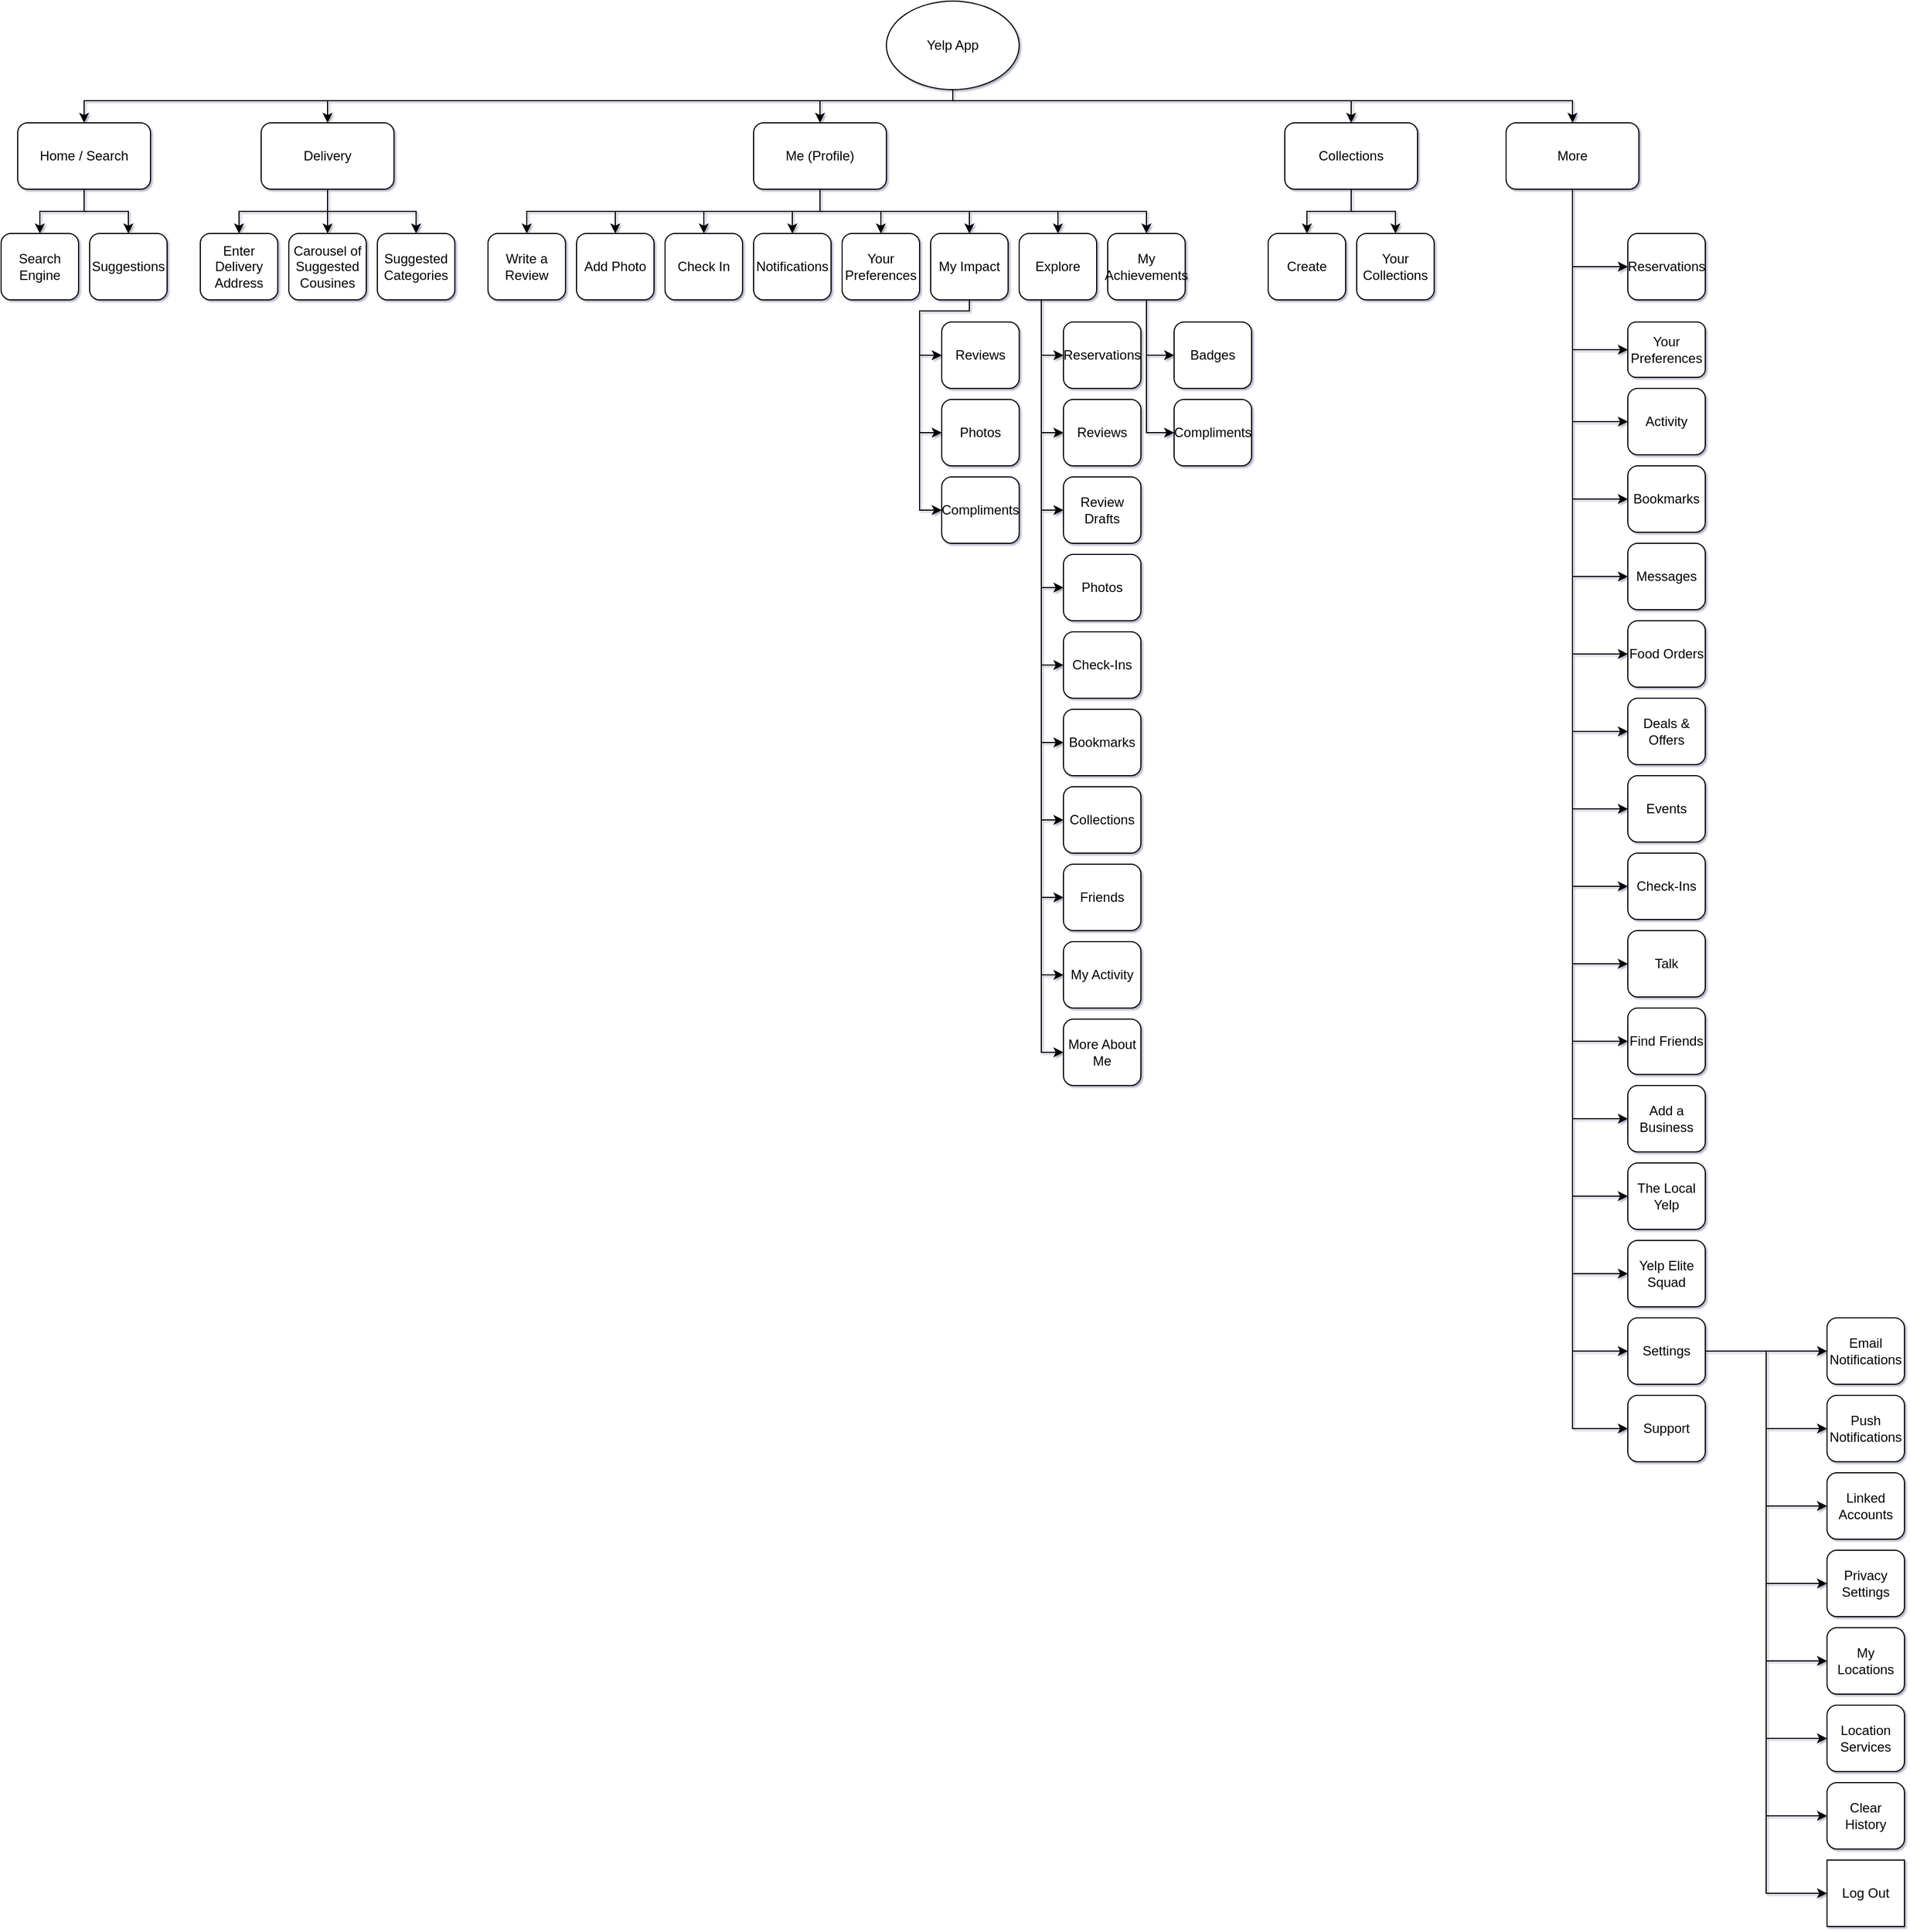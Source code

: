 <mxfile version="14.4.2" type="github">
  <diagram id="6YQmEIS9QnpQnDz9EG70" name="Page-1">
    <mxGraphModel dx="4863" dy="2197" grid="0" gridSize="10" guides="1" tooltips="1" connect="1" arrows="1" fold="1" page="1" pageScale="1" pageWidth="800" pageHeight="400" math="0" shadow="1">
      <root>
        <mxCell id="0" />
        <mxCell id="1" parent="0" />
        <mxCell id="-N8uszJAwNjRmR6kmyrQ-133" style="edgeStyle=orthogonalEdgeStyle;rounded=0;orthogonalLoop=1;jettySize=auto;html=1;exitX=0.5;exitY=1;exitDx=0;exitDy=0;entryX=0.5;entryY=0;entryDx=0;entryDy=0;" edge="1" parent="1" source="-N8uszJAwNjRmR6kmyrQ-1" target="-N8uszJAwNjRmR6kmyrQ-7">
          <mxGeometry relative="1" as="geometry">
            <Array as="points">
              <mxPoint x="400" y="168" />
              <mxPoint x="960" y="168" />
            </Array>
          </mxGeometry>
        </mxCell>
        <mxCell id="-N8uszJAwNjRmR6kmyrQ-134" style="edgeStyle=orthogonalEdgeStyle;rounded=0;orthogonalLoop=1;jettySize=auto;html=1;exitX=0.5;exitY=1;exitDx=0;exitDy=0;entryX=0.5;entryY=0;entryDx=0;entryDy=0;" edge="1" parent="1" source="-N8uszJAwNjRmR6kmyrQ-1" target="-N8uszJAwNjRmR6kmyrQ-6">
          <mxGeometry relative="1" as="geometry">
            <Array as="points">
              <mxPoint x="400" y="168" />
              <mxPoint x="760" y="168" />
            </Array>
          </mxGeometry>
        </mxCell>
        <mxCell id="-N8uszJAwNjRmR6kmyrQ-135" style="edgeStyle=orthogonalEdgeStyle;rounded=0;orthogonalLoop=1;jettySize=auto;html=1;exitX=0.5;exitY=1;exitDx=0;exitDy=0;entryX=0.5;entryY=0;entryDx=0;entryDy=0;" edge="1" parent="1" source="-N8uszJAwNjRmR6kmyrQ-1" target="-N8uszJAwNjRmR6kmyrQ-5">
          <mxGeometry relative="1" as="geometry">
            <Array as="points">
              <mxPoint x="400" y="168" />
              <mxPoint x="280" y="168" />
            </Array>
          </mxGeometry>
        </mxCell>
        <mxCell id="-N8uszJAwNjRmR6kmyrQ-136" style="edgeStyle=orthogonalEdgeStyle;rounded=0;orthogonalLoop=1;jettySize=auto;html=1;exitX=0.5;exitY=1;exitDx=0;exitDy=0;entryX=0.5;entryY=0;entryDx=0;entryDy=0;" edge="1" parent="1" source="-N8uszJAwNjRmR6kmyrQ-1" target="-N8uszJAwNjRmR6kmyrQ-4">
          <mxGeometry relative="1" as="geometry">
            <Array as="points">
              <mxPoint x="400" y="168" />
              <mxPoint x="-165" y="168" />
            </Array>
          </mxGeometry>
        </mxCell>
        <mxCell id="-N8uszJAwNjRmR6kmyrQ-137" style="edgeStyle=orthogonalEdgeStyle;rounded=0;orthogonalLoop=1;jettySize=auto;html=1;exitX=0.5;exitY=1;exitDx=0;exitDy=0;entryX=0.5;entryY=0;entryDx=0;entryDy=0;" edge="1" parent="1" source="-N8uszJAwNjRmR6kmyrQ-1" target="-N8uszJAwNjRmR6kmyrQ-3">
          <mxGeometry relative="1" as="geometry">
            <Array as="points">
              <mxPoint x="400" y="168" />
              <mxPoint x="-385" y="168" />
            </Array>
          </mxGeometry>
        </mxCell>
        <mxCell id="-N8uszJAwNjRmR6kmyrQ-1" value="Yelp App" style="ellipse;whiteSpace=wrap;html=1;" vertex="1" parent="1">
          <mxGeometry x="340" y="78" width="120" height="80" as="geometry" />
        </mxCell>
        <mxCell id="-N8uszJAwNjRmR6kmyrQ-64" style="edgeStyle=orthogonalEdgeStyle;rounded=0;orthogonalLoop=1;jettySize=auto;html=1;exitX=0.5;exitY=1;exitDx=0;exitDy=0;entryX=0.5;entryY=0;entryDx=0;entryDy=0;" edge="1" parent="1" source="-N8uszJAwNjRmR6kmyrQ-3" target="-N8uszJAwNjRmR6kmyrQ-8">
          <mxGeometry relative="1" as="geometry" />
        </mxCell>
        <mxCell id="-N8uszJAwNjRmR6kmyrQ-65" style="edgeStyle=orthogonalEdgeStyle;rounded=0;orthogonalLoop=1;jettySize=auto;html=1;exitX=0.5;exitY=1;exitDx=0;exitDy=0;" edge="1" parent="1" source="-N8uszJAwNjRmR6kmyrQ-3" target="-N8uszJAwNjRmR6kmyrQ-9">
          <mxGeometry relative="1" as="geometry" />
        </mxCell>
        <mxCell id="-N8uszJAwNjRmR6kmyrQ-3" value="Home / Search" style="rounded=1;whiteSpace=wrap;html=1;" vertex="1" parent="1">
          <mxGeometry x="-445" y="188" width="120" height="60" as="geometry" />
        </mxCell>
        <mxCell id="-N8uszJAwNjRmR6kmyrQ-61" style="edgeStyle=orthogonalEdgeStyle;rounded=0;orthogonalLoop=1;jettySize=auto;html=1;exitX=0.5;exitY=1;exitDx=0;exitDy=0;entryX=0.5;entryY=0;entryDx=0;entryDy=0;" edge="1" parent="1" source="-N8uszJAwNjRmR6kmyrQ-4" target="-N8uszJAwNjRmR6kmyrQ-10">
          <mxGeometry relative="1" as="geometry" />
        </mxCell>
        <mxCell id="-N8uszJAwNjRmR6kmyrQ-62" style="edgeStyle=orthogonalEdgeStyle;rounded=0;orthogonalLoop=1;jettySize=auto;html=1;exitX=0.5;exitY=1;exitDx=0;exitDy=0;entryX=0.5;entryY=0;entryDx=0;entryDy=0;" edge="1" parent="1" source="-N8uszJAwNjRmR6kmyrQ-4" target="-N8uszJAwNjRmR6kmyrQ-12">
          <mxGeometry relative="1" as="geometry" />
        </mxCell>
        <mxCell id="-N8uszJAwNjRmR6kmyrQ-63" style="edgeStyle=orthogonalEdgeStyle;rounded=0;orthogonalLoop=1;jettySize=auto;html=1;exitX=0.5;exitY=1;exitDx=0;exitDy=0;entryX=0.5;entryY=0;entryDx=0;entryDy=0;" edge="1" parent="1" source="-N8uszJAwNjRmR6kmyrQ-4" target="-N8uszJAwNjRmR6kmyrQ-11">
          <mxGeometry relative="1" as="geometry" />
        </mxCell>
        <mxCell id="-N8uszJAwNjRmR6kmyrQ-4" value="Delivery" style="rounded=1;whiteSpace=wrap;html=1;" vertex="1" parent="1">
          <mxGeometry x="-225" y="188" width="120" height="60" as="geometry" />
        </mxCell>
        <mxCell id="-N8uszJAwNjRmR6kmyrQ-53" style="edgeStyle=orthogonalEdgeStyle;rounded=0;orthogonalLoop=1;jettySize=auto;html=1;exitX=0.5;exitY=1;exitDx=0;exitDy=0;entryX=0.5;entryY=0;entryDx=0;entryDy=0;" edge="1" parent="1" source="-N8uszJAwNjRmR6kmyrQ-5" target="-N8uszJAwNjRmR6kmyrQ-16">
          <mxGeometry relative="1" as="geometry" />
        </mxCell>
        <mxCell id="-N8uszJAwNjRmR6kmyrQ-54" style="edgeStyle=orthogonalEdgeStyle;rounded=0;orthogonalLoop=1;jettySize=auto;html=1;exitX=0.5;exitY=1;exitDx=0;exitDy=0;entryX=0.5;entryY=0;entryDx=0;entryDy=0;" edge="1" parent="1" source="-N8uszJAwNjRmR6kmyrQ-5" target="-N8uszJAwNjRmR6kmyrQ-14">
          <mxGeometry relative="1" as="geometry" />
        </mxCell>
        <mxCell id="-N8uszJAwNjRmR6kmyrQ-55" style="edgeStyle=orthogonalEdgeStyle;rounded=0;orthogonalLoop=1;jettySize=auto;html=1;exitX=0.5;exitY=1;exitDx=0;exitDy=0;entryX=0.5;entryY=0;entryDx=0;entryDy=0;" edge="1" parent="1" source="-N8uszJAwNjRmR6kmyrQ-5" target="-N8uszJAwNjRmR6kmyrQ-15">
          <mxGeometry relative="1" as="geometry" />
        </mxCell>
        <mxCell id="-N8uszJAwNjRmR6kmyrQ-56" style="edgeStyle=orthogonalEdgeStyle;rounded=0;orthogonalLoop=1;jettySize=auto;html=1;exitX=0.5;exitY=1;exitDx=0;exitDy=0;entryX=0.5;entryY=0;entryDx=0;entryDy=0;" edge="1" parent="1" source="-N8uszJAwNjRmR6kmyrQ-5" target="-N8uszJAwNjRmR6kmyrQ-17">
          <mxGeometry relative="1" as="geometry" />
        </mxCell>
        <mxCell id="-N8uszJAwNjRmR6kmyrQ-57" style="edgeStyle=orthogonalEdgeStyle;rounded=0;orthogonalLoop=1;jettySize=auto;html=1;exitX=0.5;exitY=1;exitDx=0;exitDy=0;" edge="1" parent="1" source="-N8uszJAwNjRmR6kmyrQ-5" target="-N8uszJAwNjRmR6kmyrQ-18">
          <mxGeometry relative="1" as="geometry" />
        </mxCell>
        <mxCell id="-N8uszJAwNjRmR6kmyrQ-58" style="edgeStyle=orthogonalEdgeStyle;rounded=0;orthogonalLoop=1;jettySize=auto;html=1;exitX=0.5;exitY=1;exitDx=0;exitDy=0;entryX=0.5;entryY=0;entryDx=0;entryDy=0;" edge="1" parent="1" source="-N8uszJAwNjRmR6kmyrQ-5" target="-N8uszJAwNjRmR6kmyrQ-19">
          <mxGeometry relative="1" as="geometry" />
        </mxCell>
        <mxCell id="-N8uszJAwNjRmR6kmyrQ-59" style="edgeStyle=orthogonalEdgeStyle;rounded=0;orthogonalLoop=1;jettySize=auto;html=1;exitX=0.5;exitY=1;exitDx=0;exitDy=0;entryX=0.5;entryY=0;entryDx=0;entryDy=0;" edge="1" parent="1" source="-N8uszJAwNjRmR6kmyrQ-5" target="-N8uszJAwNjRmR6kmyrQ-20">
          <mxGeometry relative="1" as="geometry" />
        </mxCell>
        <mxCell id="-N8uszJAwNjRmR6kmyrQ-60" style="edgeStyle=orthogonalEdgeStyle;rounded=0;orthogonalLoop=1;jettySize=auto;html=1;exitX=0.5;exitY=1;exitDx=0;exitDy=0;" edge="1" parent="1" source="-N8uszJAwNjRmR6kmyrQ-5" target="-N8uszJAwNjRmR6kmyrQ-21">
          <mxGeometry relative="1" as="geometry" />
        </mxCell>
        <mxCell id="-N8uszJAwNjRmR6kmyrQ-5" value="Me (Profile)" style="rounded=1;whiteSpace=wrap;html=1;" vertex="1" parent="1">
          <mxGeometry x="220" y="188" width="120" height="60" as="geometry" />
        </mxCell>
        <mxCell id="-N8uszJAwNjRmR6kmyrQ-68" style="edgeStyle=orthogonalEdgeStyle;rounded=0;orthogonalLoop=1;jettySize=auto;html=1;exitX=0.5;exitY=1;exitDx=0;exitDy=0;entryX=0.5;entryY=0;entryDx=0;entryDy=0;" edge="1" parent="1" source="-N8uszJAwNjRmR6kmyrQ-6" target="-N8uszJAwNjRmR6kmyrQ-66">
          <mxGeometry relative="1" as="geometry" />
        </mxCell>
        <mxCell id="-N8uszJAwNjRmR6kmyrQ-69" style="edgeStyle=orthogonalEdgeStyle;rounded=0;orthogonalLoop=1;jettySize=auto;html=1;exitX=0.5;exitY=1;exitDx=0;exitDy=0;" edge="1" parent="1" source="-N8uszJAwNjRmR6kmyrQ-6" target="-N8uszJAwNjRmR6kmyrQ-67">
          <mxGeometry relative="1" as="geometry" />
        </mxCell>
        <mxCell id="-N8uszJAwNjRmR6kmyrQ-6" value="Collections" style="rounded=1;whiteSpace=wrap;html=1;" vertex="1" parent="1">
          <mxGeometry x="700" y="188" width="120" height="60" as="geometry" />
        </mxCell>
        <mxCell id="-N8uszJAwNjRmR6kmyrQ-105" style="edgeStyle=orthogonalEdgeStyle;rounded=0;orthogonalLoop=1;jettySize=auto;html=1;exitX=0.5;exitY=1;exitDx=0;exitDy=0;entryX=0;entryY=0.5;entryDx=0;entryDy=0;" edge="1" parent="1" source="-N8uszJAwNjRmR6kmyrQ-7" target="-N8uszJAwNjRmR6kmyrQ-80">
          <mxGeometry relative="1" as="geometry" />
        </mxCell>
        <mxCell id="-N8uszJAwNjRmR6kmyrQ-106" style="edgeStyle=orthogonalEdgeStyle;rounded=0;orthogonalLoop=1;jettySize=auto;html=1;exitX=0.5;exitY=1;exitDx=0;exitDy=0;entryX=0;entryY=0.5;entryDx=0;entryDy=0;" edge="1" parent="1" source="-N8uszJAwNjRmR6kmyrQ-7" target="-N8uszJAwNjRmR6kmyrQ-81">
          <mxGeometry relative="1" as="geometry" />
        </mxCell>
        <mxCell id="-N8uszJAwNjRmR6kmyrQ-107" style="edgeStyle=orthogonalEdgeStyle;rounded=0;orthogonalLoop=1;jettySize=auto;html=1;exitX=0.5;exitY=1;exitDx=0;exitDy=0;entryX=0;entryY=0.5;entryDx=0;entryDy=0;" edge="1" parent="1" source="-N8uszJAwNjRmR6kmyrQ-7" target="-N8uszJAwNjRmR6kmyrQ-82">
          <mxGeometry relative="1" as="geometry" />
        </mxCell>
        <mxCell id="-N8uszJAwNjRmR6kmyrQ-109" style="edgeStyle=orthogonalEdgeStyle;rounded=0;orthogonalLoop=1;jettySize=auto;html=1;exitX=0.5;exitY=1;exitDx=0;exitDy=0;entryX=0;entryY=0.5;entryDx=0;entryDy=0;" edge="1" parent="1" source="-N8uszJAwNjRmR6kmyrQ-7" target="-N8uszJAwNjRmR6kmyrQ-83">
          <mxGeometry relative="1" as="geometry" />
        </mxCell>
        <mxCell id="-N8uszJAwNjRmR6kmyrQ-110" style="edgeStyle=orthogonalEdgeStyle;rounded=0;orthogonalLoop=1;jettySize=auto;html=1;exitX=0.5;exitY=1;exitDx=0;exitDy=0;entryX=0;entryY=0.5;entryDx=0;entryDy=0;" edge="1" parent="1" source="-N8uszJAwNjRmR6kmyrQ-7" target="-N8uszJAwNjRmR6kmyrQ-84">
          <mxGeometry relative="1" as="geometry" />
        </mxCell>
        <mxCell id="-N8uszJAwNjRmR6kmyrQ-111" style="edgeStyle=orthogonalEdgeStyle;rounded=0;orthogonalLoop=1;jettySize=auto;html=1;exitX=0.5;exitY=1;exitDx=0;exitDy=0;entryX=0;entryY=0.5;entryDx=0;entryDy=0;" edge="1" parent="1" source="-N8uszJAwNjRmR6kmyrQ-7" target="-N8uszJAwNjRmR6kmyrQ-85">
          <mxGeometry relative="1" as="geometry" />
        </mxCell>
        <mxCell id="-N8uszJAwNjRmR6kmyrQ-112" style="edgeStyle=orthogonalEdgeStyle;rounded=0;orthogonalLoop=1;jettySize=auto;html=1;exitX=0.5;exitY=1;exitDx=0;exitDy=0;entryX=0;entryY=0.5;entryDx=0;entryDy=0;" edge="1" parent="1" source="-N8uszJAwNjRmR6kmyrQ-7" target="-N8uszJAwNjRmR6kmyrQ-86">
          <mxGeometry relative="1" as="geometry" />
        </mxCell>
        <mxCell id="-N8uszJAwNjRmR6kmyrQ-113" style="edgeStyle=orthogonalEdgeStyle;rounded=0;orthogonalLoop=1;jettySize=auto;html=1;exitX=0.5;exitY=1;exitDx=0;exitDy=0;entryX=0;entryY=0.5;entryDx=0;entryDy=0;" edge="1" parent="1" source="-N8uszJAwNjRmR6kmyrQ-7" target="-N8uszJAwNjRmR6kmyrQ-87">
          <mxGeometry relative="1" as="geometry" />
        </mxCell>
        <mxCell id="-N8uszJAwNjRmR6kmyrQ-114" style="edgeStyle=orthogonalEdgeStyle;rounded=0;orthogonalLoop=1;jettySize=auto;html=1;exitX=0.5;exitY=1;exitDx=0;exitDy=0;entryX=0;entryY=0.5;entryDx=0;entryDy=0;" edge="1" parent="1" source="-N8uszJAwNjRmR6kmyrQ-7" target="-N8uszJAwNjRmR6kmyrQ-88">
          <mxGeometry relative="1" as="geometry" />
        </mxCell>
        <mxCell id="-N8uszJAwNjRmR6kmyrQ-115" style="edgeStyle=orthogonalEdgeStyle;rounded=0;orthogonalLoop=1;jettySize=auto;html=1;exitX=0.5;exitY=1;exitDx=0;exitDy=0;entryX=0;entryY=0.5;entryDx=0;entryDy=0;" edge="1" parent="1" source="-N8uszJAwNjRmR6kmyrQ-7" target="-N8uszJAwNjRmR6kmyrQ-89">
          <mxGeometry relative="1" as="geometry" />
        </mxCell>
        <mxCell id="-N8uszJAwNjRmR6kmyrQ-116" style="edgeStyle=orthogonalEdgeStyle;rounded=0;orthogonalLoop=1;jettySize=auto;html=1;exitX=0.5;exitY=1;exitDx=0;exitDy=0;entryX=0;entryY=0.5;entryDx=0;entryDy=0;" edge="1" parent="1" source="-N8uszJAwNjRmR6kmyrQ-7" target="-N8uszJAwNjRmR6kmyrQ-90">
          <mxGeometry relative="1" as="geometry" />
        </mxCell>
        <mxCell id="-N8uszJAwNjRmR6kmyrQ-117" style="edgeStyle=orthogonalEdgeStyle;rounded=0;orthogonalLoop=1;jettySize=auto;html=1;exitX=0.5;exitY=1;exitDx=0;exitDy=0;entryX=0;entryY=0.5;entryDx=0;entryDy=0;" edge="1" parent="1" source="-N8uszJAwNjRmR6kmyrQ-7" target="-N8uszJAwNjRmR6kmyrQ-91">
          <mxGeometry relative="1" as="geometry" />
        </mxCell>
        <mxCell id="-N8uszJAwNjRmR6kmyrQ-118" style="edgeStyle=orthogonalEdgeStyle;rounded=0;orthogonalLoop=1;jettySize=auto;html=1;exitX=0.5;exitY=1;exitDx=0;exitDy=0;entryX=0;entryY=0.5;entryDx=0;entryDy=0;" edge="1" parent="1" source="-N8uszJAwNjRmR6kmyrQ-7" target="-N8uszJAwNjRmR6kmyrQ-92">
          <mxGeometry relative="1" as="geometry" />
        </mxCell>
        <mxCell id="-N8uszJAwNjRmR6kmyrQ-119" style="edgeStyle=orthogonalEdgeStyle;rounded=0;orthogonalLoop=1;jettySize=auto;html=1;exitX=0.5;exitY=1;exitDx=0;exitDy=0;entryX=0;entryY=0.5;entryDx=0;entryDy=0;" edge="1" parent="1" source="-N8uszJAwNjRmR6kmyrQ-7" target="-N8uszJAwNjRmR6kmyrQ-93">
          <mxGeometry relative="1" as="geometry" />
        </mxCell>
        <mxCell id="-N8uszJAwNjRmR6kmyrQ-120" style="edgeStyle=orthogonalEdgeStyle;rounded=0;orthogonalLoop=1;jettySize=auto;html=1;exitX=0.5;exitY=1;exitDx=0;exitDy=0;entryX=0;entryY=0.5;entryDx=0;entryDy=0;" edge="1" parent="1" source="-N8uszJAwNjRmR6kmyrQ-7" target="-N8uszJAwNjRmR6kmyrQ-94">
          <mxGeometry relative="1" as="geometry" />
        </mxCell>
        <mxCell id="-N8uszJAwNjRmR6kmyrQ-121" style="edgeStyle=orthogonalEdgeStyle;rounded=0;orthogonalLoop=1;jettySize=auto;html=1;exitX=0.5;exitY=1;exitDx=0;exitDy=0;entryX=0;entryY=0.5;entryDx=0;entryDy=0;" edge="1" parent="1" source="-N8uszJAwNjRmR6kmyrQ-7" target="-N8uszJAwNjRmR6kmyrQ-95">
          <mxGeometry relative="1" as="geometry" />
        </mxCell>
        <mxCell id="-N8uszJAwNjRmR6kmyrQ-7" value="More" style="rounded=1;whiteSpace=wrap;html=1;" vertex="1" parent="1">
          <mxGeometry x="900" y="188" width="120" height="60" as="geometry" />
        </mxCell>
        <mxCell id="-N8uszJAwNjRmR6kmyrQ-8" value="Search Engine" style="rounded=1;whiteSpace=wrap;html=1;" vertex="1" parent="1">
          <mxGeometry x="-460" y="288" width="70" height="60" as="geometry" />
        </mxCell>
        <mxCell id="-N8uszJAwNjRmR6kmyrQ-9" value="Suggestions" style="rounded=1;whiteSpace=wrap;html=1;" vertex="1" parent="1">
          <mxGeometry x="-380" y="288" width="70" height="60" as="geometry" />
        </mxCell>
        <mxCell id="-N8uszJAwNjRmR6kmyrQ-10" value="Carousel of Suggested Cousines" style="rounded=1;whiteSpace=wrap;html=1;" vertex="1" parent="1">
          <mxGeometry x="-200" y="288" width="70" height="60" as="geometry" />
        </mxCell>
        <mxCell id="-N8uszJAwNjRmR6kmyrQ-11" value="Suggested Categories" style="rounded=1;whiteSpace=wrap;html=1;" vertex="1" parent="1">
          <mxGeometry x="-120" y="288" width="70" height="60" as="geometry" />
        </mxCell>
        <mxCell id="-N8uszJAwNjRmR6kmyrQ-12" value="&lt;span&gt;Enter Delivery Address&lt;/span&gt;" style="rounded=1;whiteSpace=wrap;html=1;" vertex="1" parent="1">
          <mxGeometry x="-280" y="288" width="70" height="60" as="geometry" />
        </mxCell>
        <mxCell id="-N8uszJAwNjRmR6kmyrQ-14" value="Add Photo" style="rounded=1;whiteSpace=wrap;html=1;" vertex="1" parent="1">
          <mxGeometry x="60" y="288" width="70" height="60" as="geometry" />
        </mxCell>
        <mxCell id="-N8uszJAwNjRmR6kmyrQ-15" value="Check In" style="rounded=1;whiteSpace=wrap;html=1;" vertex="1" parent="1">
          <mxGeometry x="140" y="288" width="70" height="60" as="geometry" />
        </mxCell>
        <mxCell id="-N8uszJAwNjRmR6kmyrQ-16" value="&lt;span&gt;Write a Review&lt;/span&gt;" style="rounded=1;whiteSpace=wrap;html=1;" vertex="1" parent="1">
          <mxGeometry x="-20" y="288" width="70" height="60" as="geometry" />
        </mxCell>
        <mxCell id="-N8uszJAwNjRmR6kmyrQ-17" value="Notifications" style="rounded=1;whiteSpace=wrap;html=1;" vertex="1" parent="1">
          <mxGeometry x="220" y="288" width="70" height="60" as="geometry" />
        </mxCell>
        <mxCell id="-N8uszJAwNjRmR6kmyrQ-18" value="Your Preferences" style="rounded=1;whiteSpace=wrap;html=1;" vertex="1" parent="1">
          <mxGeometry x="300" y="288" width="70" height="60" as="geometry" />
        </mxCell>
        <mxCell id="-N8uszJAwNjRmR6kmyrQ-28" style="edgeStyle=orthogonalEdgeStyle;rounded=0;orthogonalLoop=1;jettySize=auto;html=1;exitX=0.5;exitY=1;exitDx=0;exitDy=0;entryX=0;entryY=0.5;entryDx=0;entryDy=0;" edge="1" parent="1" source="-N8uszJAwNjRmR6kmyrQ-19" target="-N8uszJAwNjRmR6kmyrQ-22">
          <mxGeometry relative="1" as="geometry">
            <Array as="points">
              <mxPoint x="415" y="358" />
              <mxPoint x="370" y="358" />
              <mxPoint x="370" y="398" />
            </Array>
          </mxGeometry>
        </mxCell>
        <mxCell id="-N8uszJAwNjRmR6kmyrQ-29" style="edgeStyle=orthogonalEdgeStyle;rounded=0;orthogonalLoop=1;jettySize=auto;html=1;exitX=0.5;exitY=1;exitDx=0;exitDy=0;entryX=0;entryY=0.5;entryDx=0;entryDy=0;" edge="1" parent="1" source="-N8uszJAwNjRmR6kmyrQ-19" target="-N8uszJAwNjRmR6kmyrQ-23">
          <mxGeometry relative="1" as="geometry">
            <Array as="points">
              <mxPoint x="415" y="358" />
              <mxPoint x="370" y="358" />
              <mxPoint x="370" y="468" />
            </Array>
          </mxGeometry>
        </mxCell>
        <mxCell id="-N8uszJAwNjRmR6kmyrQ-30" style="edgeStyle=orthogonalEdgeStyle;rounded=0;orthogonalLoop=1;jettySize=auto;html=1;exitX=0.5;exitY=1;exitDx=0;exitDy=0;entryX=0;entryY=0.5;entryDx=0;entryDy=0;" edge="1" parent="1" source="-N8uszJAwNjRmR6kmyrQ-19" target="-N8uszJAwNjRmR6kmyrQ-24">
          <mxGeometry relative="1" as="geometry">
            <Array as="points">
              <mxPoint x="415" y="358" />
              <mxPoint x="370" y="358" />
              <mxPoint x="370" y="538" />
            </Array>
          </mxGeometry>
        </mxCell>
        <mxCell id="-N8uszJAwNjRmR6kmyrQ-19" value="My Impact" style="rounded=1;whiteSpace=wrap;html=1;" vertex="1" parent="1">
          <mxGeometry x="380" y="288" width="70" height="60" as="geometry" />
        </mxCell>
        <mxCell id="-N8uszJAwNjRmR6kmyrQ-40" style="edgeStyle=orthogonalEdgeStyle;rounded=0;orthogonalLoop=1;jettySize=auto;html=1;exitX=0.5;exitY=1;exitDx=0;exitDy=0;entryX=0;entryY=0.5;entryDx=0;entryDy=0;" edge="1" parent="1" source="-N8uszJAwNjRmR6kmyrQ-20" target="-N8uszJAwNjRmR6kmyrQ-37">
          <mxGeometry relative="1" as="geometry">
            <Array as="points">
              <mxPoint x="480" y="348" />
              <mxPoint x="480" y="1028" />
            </Array>
          </mxGeometry>
        </mxCell>
        <mxCell id="-N8uszJAwNjRmR6kmyrQ-41" style="edgeStyle=orthogonalEdgeStyle;rounded=0;orthogonalLoop=1;jettySize=auto;html=1;exitX=0.5;exitY=1;exitDx=0;exitDy=0;entryX=0;entryY=0.5;entryDx=0;entryDy=0;" edge="1" parent="1" source="-N8uszJAwNjRmR6kmyrQ-20" target="-N8uszJAwNjRmR6kmyrQ-36">
          <mxGeometry relative="1" as="geometry">
            <Array as="points">
              <mxPoint x="480" y="348" />
              <mxPoint x="480" y="958" />
            </Array>
          </mxGeometry>
        </mxCell>
        <mxCell id="-N8uszJAwNjRmR6kmyrQ-42" style="edgeStyle=orthogonalEdgeStyle;rounded=0;orthogonalLoop=1;jettySize=auto;html=1;exitX=0.5;exitY=1;exitDx=0;exitDy=0;entryX=0;entryY=0.5;entryDx=0;entryDy=0;" edge="1" parent="1" source="-N8uszJAwNjRmR6kmyrQ-20" target="-N8uszJAwNjRmR6kmyrQ-35">
          <mxGeometry relative="1" as="geometry">
            <Array as="points">
              <mxPoint x="480" y="348" />
              <mxPoint x="480" y="888" />
            </Array>
          </mxGeometry>
        </mxCell>
        <mxCell id="-N8uszJAwNjRmR6kmyrQ-44" style="edgeStyle=orthogonalEdgeStyle;rounded=0;orthogonalLoop=1;jettySize=auto;html=1;exitX=0.5;exitY=1;exitDx=0;exitDy=0;entryX=0;entryY=0.5;entryDx=0;entryDy=0;" edge="1" parent="1" source="-N8uszJAwNjRmR6kmyrQ-20" target="-N8uszJAwNjRmR6kmyrQ-34">
          <mxGeometry relative="1" as="geometry">
            <Array as="points">
              <mxPoint x="480" y="348" />
              <mxPoint x="480" y="818" />
            </Array>
          </mxGeometry>
        </mxCell>
        <mxCell id="-N8uszJAwNjRmR6kmyrQ-45" style="edgeStyle=orthogonalEdgeStyle;rounded=0;orthogonalLoop=1;jettySize=auto;html=1;exitX=0.5;exitY=1;exitDx=0;exitDy=0;entryX=0;entryY=0.5;entryDx=0;entryDy=0;" edge="1" parent="1" source="-N8uszJAwNjRmR6kmyrQ-20" target="-N8uszJAwNjRmR6kmyrQ-33">
          <mxGeometry relative="1" as="geometry">
            <Array as="points">
              <mxPoint x="480" y="348" />
              <mxPoint x="480" y="748" />
            </Array>
          </mxGeometry>
        </mxCell>
        <mxCell id="-N8uszJAwNjRmR6kmyrQ-46" style="edgeStyle=orthogonalEdgeStyle;rounded=0;orthogonalLoop=1;jettySize=auto;html=1;exitX=0.5;exitY=1;exitDx=0;exitDy=0;entryX=0;entryY=0.5;entryDx=0;entryDy=0;" edge="1" parent="1" source="-N8uszJAwNjRmR6kmyrQ-20" target="-N8uszJAwNjRmR6kmyrQ-32">
          <mxGeometry relative="1" as="geometry">
            <Array as="points">
              <mxPoint x="480" y="348" />
              <mxPoint x="480" y="678" />
            </Array>
          </mxGeometry>
        </mxCell>
        <mxCell id="-N8uszJAwNjRmR6kmyrQ-47" style="edgeStyle=orthogonalEdgeStyle;rounded=0;orthogonalLoop=1;jettySize=auto;html=1;exitX=0.5;exitY=1;exitDx=0;exitDy=0;entryX=0;entryY=0.5;entryDx=0;entryDy=0;" edge="1" parent="1" source="-N8uszJAwNjRmR6kmyrQ-20" target="-N8uszJAwNjRmR6kmyrQ-31">
          <mxGeometry relative="1" as="geometry">
            <Array as="points">
              <mxPoint x="480" y="348" />
              <mxPoint x="480" y="608" />
            </Array>
          </mxGeometry>
        </mxCell>
        <mxCell id="-N8uszJAwNjRmR6kmyrQ-48" style="edgeStyle=orthogonalEdgeStyle;rounded=0;orthogonalLoop=1;jettySize=auto;html=1;exitX=0.5;exitY=1;exitDx=0;exitDy=0;entryX=0;entryY=0.5;entryDx=0;entryDy=0;" edge="1" parent="1" source="-N8uszJAwNjRmR6kmyrQ-20" target="-N8uszJAwNjRmR6kmyrQ-27">
          <mxGeometry relative="1" as="geometry">
            <Array as="points">
              <mxPoint x="480" y="348" />
              <mxPoint x="480" y="538" />
            </Array>
          </mxGeometry>
        </mxCell>
        <mxCell id="-N8uszJAwNjRmR6kmyrQ-49" style="edgeStyle=orthogonalEdgeStyle;rounded=0;orthogonalLoop=1;jettySize=auto;html=1;exitX=0.5;exitY=1;exitDx=0;exitDy=0;entryX=0;entryY=0.5;entryDx=0;entryDy=0;" edge="1" parent="1" source="-N8uszJAwNjRmR6kmyrQ-20" target="-N8uszJAwNjRmR6kmyrQ-26">
          <mxGeometry relative="1" as="geometry">
            <Array as="points">
              <mxPoint x="480" y="348" />
              <mxPoint x="480" y="468" />
            </Array>
          </mxGeometry>
        </mxCell>
        <mxCell id="-N8uszJAwNjRmR6kmyrQ-50" style="edgeStyle=orthogonalEdgeStyle;rounded=0;orthogonalLoop=1;jettySize=auto;html=1;exitX=0.5;exitY=1;exitDx=0;exitDy=0;entryX=0;entryY=0.5;entryDx=0;entryDy=0;" edge="1" parent="1" source="-N8uszJAwNjRmR6kmyrQ-20" target="-N8uszJAwNjRmR6kmyrQ-25">
          <mxGeometry relative="1" as="geometry">
            <Array as="points">
              <mxPoint x="480" y="348" />
              <mxPoint x="480" y="398" />
            </Array>
          </mxGeometry>
        </mxCell>
        <mxCell id="-N8uszJAwNjRmR6kmyrQ-20" value="Explore" style="rounded=1;whiteSpace=wrap;html=1;" vertex="1" parent="1">
          <mxGeometry x="460" y="288" width="70" height="60" as="geometry" />
        </mxCell>
        <mxCell id="-N8uszJAwNjRmR6kmyrQ-51" style="edgeStyle=orthogonalEdgeStyle;rounded=0;orthogonalLoop=1;jettySize=auto;html=1;exitX=0.5;exitY=1;exitDx=0;exitDy=0;entryX=0;entryY=0.5;entryDx=0;entryDy=0;" edge="1" parent="1" source="-N8uszJAwNjRmR6kmyrQ-21" target="-N8uszJAwNjRmR6kmyrQ-38">
          <mxGeometry relative="1" as="geometry" />
        </mxCell>
        <mxCell id="-N8uszJAwNjRmR6kmyrQ-52" style="edgeStyle=orthogonalEdgeStyle;rounded=0;orthogonalLoop=1;jettySize=auto;html=1;exitX=0.5;exitY=1;exitDx=0;exitDy=0;entryX=0;entryY=0.5;entryDx=0;entryDy=0;" edge="1" parent="1" source="-N8uszJAwNjRmR6kmyrQ-21" target="-N8uszJAwNjRmR6kmyrQ-39">
          <mxGeometry relative="1" as="geometry" />
        </mxCell>
        <mxCell id="-N8uszJAwNjRmR6kmyrQ-21" value="My Achievements" style="rounded=1;whiteSpace=wrap;html=1;" vertex="1" parent="1">
          <mxGeometry x="540" y="288" width="70" height="60" as="geometry" />
        </mxCell>
        <mxCell id="-N8uszJAwNjRmR6kmyrQ-22" value="Reviews" style="rounded=1;whiteSpace=wrap;html=1;" vertex="1" parent="1">
          <mxGeometry x="390" y="368" width="70" height="60" as="geometry" />
        </mxCell>
        <mxCell id="-N8uszJAwNjRmR6kmyrQ-23" value="Photos" style="rounded=1;whiteSpace=wrap;html=1;" vertex="1" parent="1">
          <mxGeometry x="390" y="438" width="70" height="60" as="geometry" />
        </mxCell>
        <mxCell id="-N8uszJAwNjRmR6kmyrQ-24" value="Compliments" style="rounded=1;whiteSpace=wrap;html=1;" vertex="1" parent="1">
          <mxGeometry x="390" y="508" width="70" height="60" as="geometry" />
        </mxCell>
        <mxCell id="-N8uszJAwNjRmR6kmyrQ-25" value="Reservations" style="rounded=1;whiteSpace=wrap;html=1;" vertex="1" parent="1">
          <mxGeometry x="500" y="368" width="70" height="60" as="geometry" />
        </mxCell>
        <mxCell id="-N8uszJAwNjRmR6kmyrQ-26" value="Reviews" style="rounded=1;whiteSpace=wrap;html=1;" vertex="1" parent="1">
          <mxGeometry x="500" y="438" width="70" height="60" as="geometry" />
        </mxCell>
        <mxCell id="-N8uszJAwNjRmR6kmyrQ-27" value="Review Drafts" style="rounded=1;whiteSpace=wrap;html=1;" vertex="1" parent="1">
          <mxGeometry x="500" y="508" width="70" height="60" as="geometry" />
        </mxCell>
        <mxCell id="-N8uszJAwNjRmR6kmyrQ-31" value="Photos" style="rounded=1;whiteSpace=wrap;html=1;" vertex="1" parent="1">
          <mxGeometry x="500" y="578" width="70" height="60" as="geometry" />
        </mxCell>
        <mxCell id="-N8uszJAwNjRmR6kmyrQ-32" value="Check-Ins" style="rounded=1;whiteSpace=wrap;html=1;" vertex="1" parent="1">
          <mxGeometry x="500" y="648" width="70" height="60" as="geometry" />
        </mxCell>
        <mxCell id="-N8uszJAwNjRmR6kmyrQ-33" value="Bookmarks" style="rounded=1;whiteSpace=wrap;html=1;" vertex="1" parent="1">
          <mxGeometry x="500" y="718" width="70" height="60" as="geometry" />
        </mxCell>
        <mxCell id="-N8uszJAwNjRmR6kmyrQ-34" value="Collections" style="rounded=1;whiteSpace=wrap;html=1;" vertex="1" parent="1">
          <mxGeometry x="500" y="788" width="70" height="60" as="geometry" />
        </mxCell>
        <mxCell id="-N8uszJAwNjRmR6kmyrQ-35" value="Friends" style="rounded=1;whiteSpace=wrap;html=1;" vertex="1" parent="1">
          <mxGeometry x="500" y="858" width="70" height="60" as="geometry" />
        </mxCell>
        <mxCell id="-N8uszJAwNjRmR6kmyrQ-36" value="My Activity" style="rounded=1;whiteSpace=wrap;html=1;" vertex="1" parent="1">
          <mxGeometry x="500" y="928" width="70" height="60" as="geometry" />
        </mxCell>
        <mxCell id="-N8uszJAwNjRmR6kmyrQ-37" value="More About Me" style="rounded=1;whiteSpace=wrap;html=1;" vertex="1" parent="1">
          <mxGeometry x="500" y="998" width="70" height="60" as="geometry" />
        </mxCell>
        <mxCell id="-N8uszJAwNjRmR6kmyrQ-38" value="Badges" style="rounded=1;whiteSpace=wrap;html=1;" vertex="1" parent="1">
          <mxGeometry x="600" y="368" width="70" height="60" as="geometry" />
        </mxCell>
        <mxCell id="-N8uszJAwNjRmR6kmyrQ-39" value="Compliments" style="rounded=1;whiteSpace=wrap;html=1;" vertex="1" parent="1">
          <mxGeometry x="600" y="438" width="70" height="60" as="geometry" />
        </mxCell>
        <mxCell id="-N8uszJAwNjRmR6kmyrQ-66" value="Create" style="rounded=1;whiteSpace=wrap;html=1;" vertex="1" parent="1">
          <mxGeometry x="685" y="288" width="70" height="60" as="geometry" />
        </mxCell>
        <mxCell id="-N8uszJAwNjRmR6kmyrQ-67" value="Your Collections" style="rounded=1;whiteSpace=wrap;html=1;" vertex="1" parent="1">
          <mxGeometry x="765" y="288" width="70" height="60" as="geometry" />
        </mxCell>
        <mxCell id="-N8uszJAwNjRmR6kmyrQ-80" value="Reservations" style="rounded=1;whiteSpace=wrap;html=1;" vertex="1" parent="1">
          <mxGeometry x="1010" y="288" width="70" height="60" as="geometry" />
        </mxCell>
        <mxCell id="-N8uszJAwNjRmR6kmyrQ-81" value="Your Preferences" style="rounded=1;whiteSpace=wrap;html=1;" vertex="1" parent="1">
          <mxGeometry x="1010" y="368" width="70" height="50" as="geometry" />
        </mxCell>
        <mxCell id="-N8uszJAwNjRmR6kmyrQ-82" value="Activity" style="rounded=1;whiteSpace=wrap;html=1;" vertex="1" parent="1">
          <mxGeometry x="1010" y="428" width="70" height="60" as="geometry" />
        </mxCell>
        <mxCell id="-N8uszJAwNjRmR6kmyrQ-83" value="Bookmarks" style="rounded=1;whiteSpace=wrap;html=1;" vertex="1" parent="1">
          <mxGeometry x="1010" y="498" width="70" height="60" as="geometry" />
        </mxCell>
        <mxCell id="-N8uszJAwNjRmR6kmyrQ-84" value="Messages" style="rounded=1;whiteSpace=wrap;html=1;" vertex="1" parent="1">
          <mxGeometry x="1010" y="568" width="70" height="60" as="geometry" />
        </mxCell>
        <mxCell id="-N8uszJAwNjRmR6kmyrQ-85" value="Food Orders" style="rounded=1;whiteSpace=wrap;html=1;" vertex="1" parent="1">
          <mxGeometry x="1010" y="638" width="70" height="60" as="geometry" />
        </mxCell>
        <mxCell id="-N8uszJAwNjRmR6kmyrQ-86" value="Deals &amp;amp; Offers" style="rounded=1;whiteSpace=wrap;html=1;" vertex="1" parent="1">
          <mxGeometry x="1010" y="708" width="70" height="60" as="geometry" />
        </mxCell>
        <mxCell id="-N8uszJAwNjRmR6kmyrQ-87" value="Events" style="rounded=1;whiteSpace=wrap;html=1;" vertex="1" parent="1">
          <mxGeometry x="1010" y="778" width="70" height="60" as="geometry" />
        </mxCell>
        <mxCell id="-N8uszJAwNjRmR6kmyrQ-88" value="Check-Ins" style="rounded=1;whiteSpace=wrap;html=1;" vertex="1" parent="1">
          <mxGeometry x="1010" y="848" width="70" height="60" as="geometry" />
        </mxCell>
        <mxCell id="-N8uszJAwNjRmR6kmyrQ-89" value="Talk" style="rounded=1;whiteSpace=wrap;html=1;" vertex="1" parent="1">
          <mxGeometry x="1010" y="918" width="70" height="60" as="geometry" />
        </mxCell>
        <mxCell id="-N8uszJAwNjRmR6kmyrQ-90" value="Find Friends" style="rounded=1;whiteSpace=wrap;html=1;" vertex="1" parent="1">
          <mxGeometry x="1010" y="988" width="70" height="60" as="geometry" />
        </mxCell>
        <mxCell id="-N8uszJAwNjRmR6kmyrQ-91" value="Add a Business" style="rounded=1;whiteSpace=wrap;html=1;" vertex="1" parent="1">
          <mxGeometry x="1010" y="1058" width="70" height="60" as="geometry" />
        </mxCell>
        <mxCell id="-N8uszJAwNjRmR6kmyrQ-92" value="The Local Yelp" style="rounded=1;whiteSpace=wrap;html=1;" vertex="1" parent="1">
          <mxGeometry x="1010" y="1128" width="70" height="60" as="geometry" />
        </mxCell>
        <mxCell id="-N8uszJAwNjRmR6kmyrQ-93" value="Yelp Elite Squad" style="rounded=1;whiteSpace=wrap;html=1;" vertex="1" parent="1">
          <mxGeometry x="1010" y="1198" width="70" height="60" as="geometry" />
        </mxCell>
        <mxCell id="-N8uszJAwNjRmR6kmyrQ-122" style="edgeStyle=orthogonalEdgeStyle;rounded=0;orthogonalLoop=1;jettySize=auto;html=1;exitX=1;exitY=0.5;exitDx=0;exitDy=0;entryX=0;entryY=0.5;entryDx=0;entryDy=0;" edge="1" parent="1" source="-N8uszJAwNjRmR6kmyrQ-94" target="-N8uszJAwNjRmR6kmyrQ-96">
          <mxGeometry relative="1" as="geometry" />
        </mxCell>
        <mxCell id="-N8uszJAwNjRmR6kmyrQ-123" style="edgeStyle=orthogonalEdgeStyle;rounded=0;orthogonalLoop=1;jettySize=auto;html=1;exitX=1;exitY=0.5;exitDx=0;exitDy=0;entryX=0;entryY=0.5;entryDx=0;entryDy=0;" edge="1" parent="1" source="-N8uszJAwNjRmR6kmyrQ-94" target="-N8uszJAwNjRmR6kmyrQ-97">
          <mxGeometry relative="1" as="geometry" />
        </mxCell>
        <mxCell id="-N8uszJAwNjRmR6kmyrQ-124" style="edgeStyle=orthogonalEdgeStyle;rounded=0;orthogonalLoop=1;jettySize=auto;html=1;exitX=1;exitY=0.5;exitDx=0;exitDy=0;entryX=0;entryY=0.5;entryDx=0;entryDy=0;" edge="1" parent="1" source="-N8uszJAwNjRmR6kmyrQ-94" target="-N8uszJAwNjRmR6kmyrQ-98">
          <mxGeometry relative="1" as="geometry" />
        </mxCell>
        <mxCell id="-N8uszJAwNjRmR6kmyrQ-125" style="edgeStyle=orthogonalEdgeStyle;rounded=0;orthogonalLoop=1;jettySize=auto;html=1;exitX=1;exitY=0.5;exitDx=0;exitDy=0;entryX=0;entryY=0.5;entryDx=0;entryDy=0;" edge="1" parent="1" source="-N8uszJAwNjRmR6kmyrQ-94" target="-N8uszJAwNjRmR6kmyrQ-99">
          <mxGeometry relative="1" as="geometry" />
        </mxCell>
        <mxCell id="-N8uszJAwNjRmR6kmyrQ-126" style="edgeStyle=orthogonalEdgeStyle;rounded=0;orthogonalLoop=1;jettySize=auto;html=1;exitX=1;exitY=0.5;exitDx=0;exitDy=0;entryX=0;entryY=0.5;entryDx=0;entryDy=0;" edge="1" parent="1" source="-N8uszJAwNjRmR6kmyrQ-94" target="-N8uszJAwNjRmR6kmyrQ-100">
          <mxGeometry relative="1" as="geometry" />
        </mxCell>
        <mxCell id="-N8uszJAwNjRmR6kmyrQ-127" style="edgeStyle=orthogonalEdgeStyle;rounded=0;orthogonalLoop=1;jettySize=auto;html=1;exitX=1;exitY=0.5;exitDx=0;exitDy=0;entryX=0;entryY=0.5;entryDx=0;entryDy=0;" edge="1" parent="1" source="-N8uszJAwNjRmR6kmyrQ-94" target="-N8uszJAwNjRmR6kmyrQ-101">
          <mxGeometry relative="1" as="geometry" />
        </mxCell>
        <mxCell id="-N8uszJAwNjRmR6kmyrQ-128" style="edgeStyle=orthogonalEdgeStyle;rounded=0;orthogonalLoop=1;jettySize=auto;html=1;exitX=1;exitY=0.5;exitDx=0;exitDy=0;entryX=0;entryY=0.5;entryDx=0;entryDy=0;" edge="1" parent="1" source="-N8uszJAwNjRmR6kmyrQ-94" target="-N8uszJAwNjRmR6kmyrQ-102">
          <mxGeometry relative="1" as="geometry" />
        </mxCell>
        <mxCell id="-N8uszJAwNjRmR6kmyrQ-132" style="edgeStyle=orthogonalEdgeStyle;rounded=0;orthogonalLoop=1;jettySize=auto;html=1;exitX=1;exitY=0.5;exitDx=0;exitDy=0;entryX=0;entryY=0.5;entryDx=0;entryDy=0;" edge="1" parent="1" source="-N8uszJAwNjRmR6kmyrQ-94" target="-N8uszJAwNjRmR6kmyrQ-131">
          <mxGeometry relative="1" as="geometry" />
        </mxCell>
        <mxCell id="-N8uszJAwNjRmR6kmyrQ-94" value="Settings" style="rounded=1;whiteSpace=wrap;html=1;" vertex="1" parent="1">
          <mxGeometry x="1010" y="1268" width="70" height="60" as="geometry" />
        </mxCell>
        <mxCell id="-N8uszJAwNjRmR6kmyrQ-95" value="Support" style="rounded=1;whiteSpace=wrap;html=1;" vertex="1" parent="1">
          <mxGeometry x="1010" y="1338" width="70" height="60" as="geometry" />
        </mxCell>
        <mxCell id="-N8uszJAwNjRmR6kmyrQ-96" value="Email Notifications" style="rounded=1;whiteSpace=wrap;html=1;" vertex="1" parent="1">
          <mxGeometry x="1190" y="1268" width="70" height="60" as="geometry" />
        </mxCell>
        <mxCell id="-N8uszJAwNjRmR6kmyrQ-97" value="Push Notifications" style="rounded=1;whiteSpace=wrap;html=1;" vertex="1" parent="1">
          <mxGeometry x="1190" y="1338" width="70" height="60" as="geometry" />
        </mxCell>
        <mxCell id="-N8uszJAwNjRmR6kmyrQ-98" value="Linked Accounts" style="rounded=1;whiteSpace=wrap;html=1;" vertex="1" parent="1">
          <mxGeometry x="1190" y="1408" width="70" height="60" as="geometry" />
        </mxCell>
        <mxCell id="-N8uszJAwNjRmR6kmyrQ-99" value="Privacy Settings" style="rounded=1;whiteSpace=wrap;html=1;" vertex="1" parent="1">
          <mxGeometry x="1190" y="1478" width="70" height="60" as="geometry" />
        </mxCell>
        <mxCell id="-N8uszJAwNjRmR6kmyrQ-100" value="My Locations" style="rounded=1;whiteSpace=wrap;html=1;" vertex="1" parent="1">
          <mxGeometry x="1190" y="1548" width="70" height="60" as="geometry" />
        </mxCell>
        <mxCell id="-N8uszJAwNjRmR6kmyrQ-101" value="Location Services" style="rounded=1;whiteSpace=wrap;html=1;" vertex="1" parent="1">
          <mxGeometry x="1190" y="1618" width="70" height="60" as="geometry" />
        </mxCell>
        <mxCell id="-N8uszJAwNjRmR6kmyrQ-102" value="Clear History" style="rounded=1;whiteSpace=wrap;html=1;" vertex="1" parent="1">
          <mxGeometry x="1190" y="1688" width="70" height="60" as="geometry" />
        </mxCell>
        <mxCell id="-N8uszJAwNjRmR6kmyrQ-131" value="Log Out" style="rounded=0;whiteSpace=wrap;html=1;" vertex="1" parent="1">
          <mxGeometry x="1190" y="1758" width="70" height="60" as="geometry" />
        </mxCell>
      </root>
    </mxGraphModel>
  </diagram>
</mxfile>
